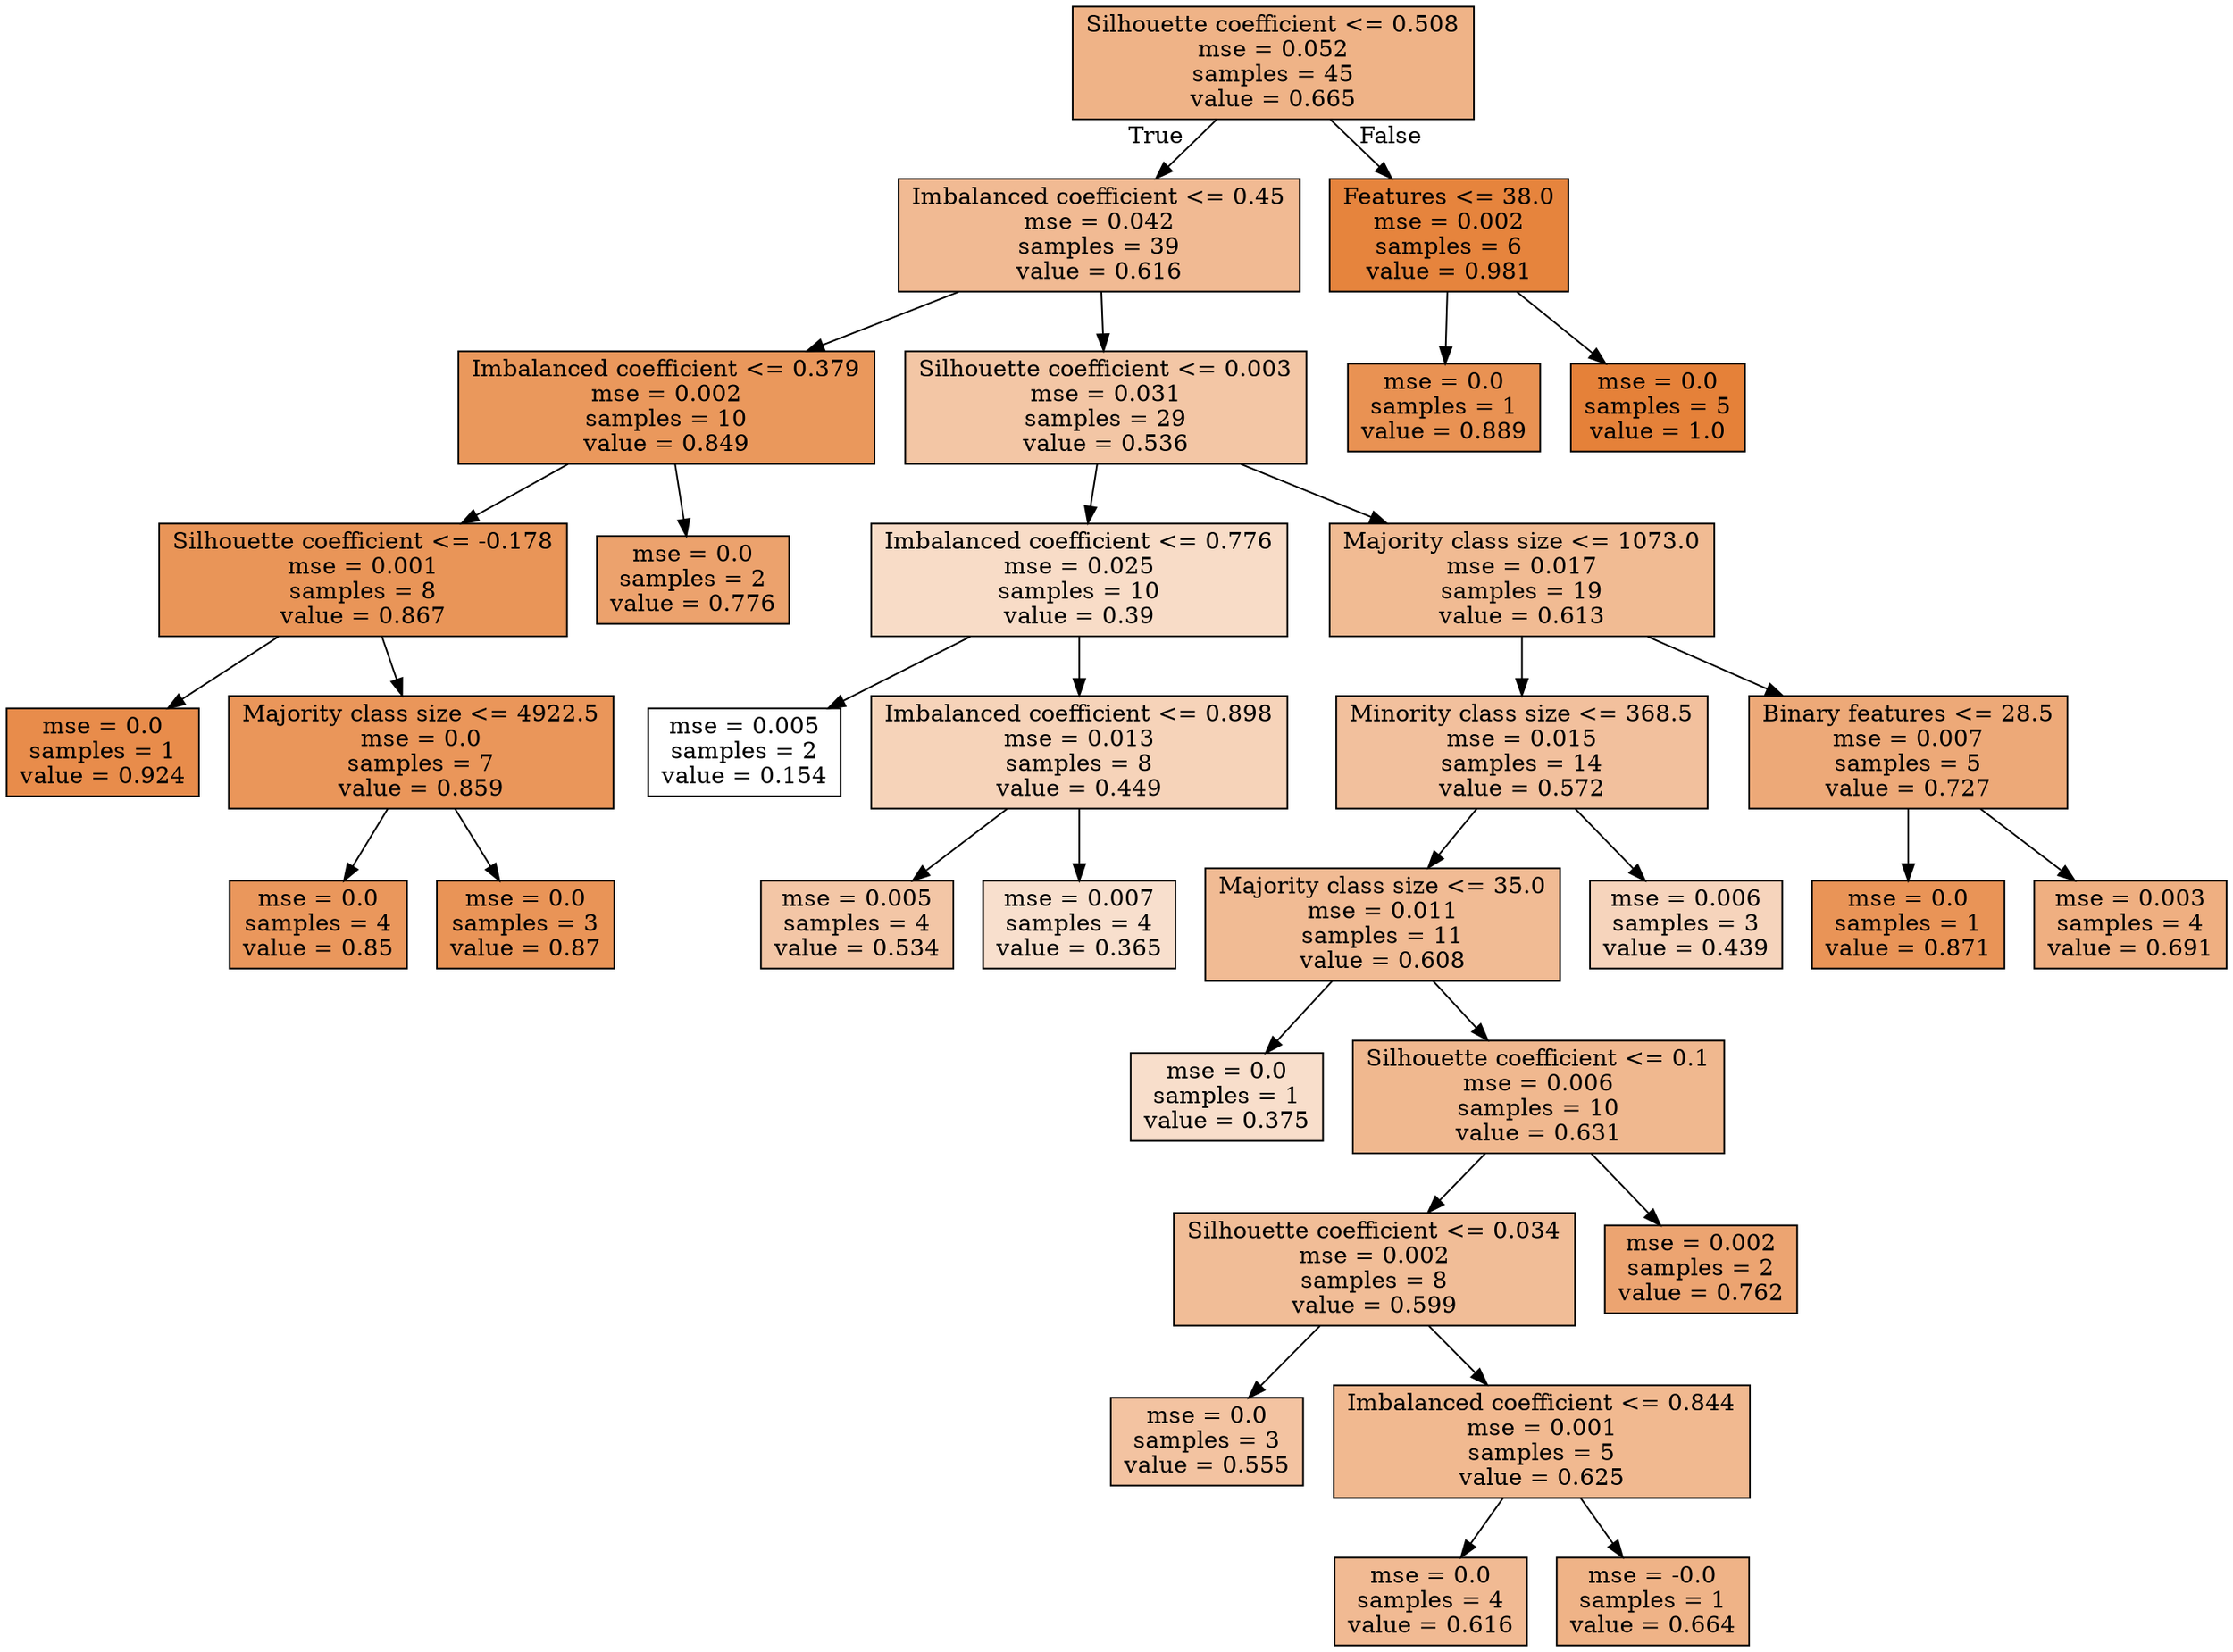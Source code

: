 digraph Tree {
node [shape=box, style="filled", color="black"] ;
0 [label="Silhouette coefficient <= 0.508\nmse = 0.052\nsamples = 45\nvalue = 0.665", fillcolor="#e581399a"] ;
1 [label="Imbalanced coefficient <= 0.45\nmse = 0.042\nsamples = 39\nvalue = 0.616", fillcolor="#e581398b"] ;
0 -> 1 [labeldistance=2.5, labelangle=45, headlabel="True"] ;
2 [label="Imbalanced coefficient <= 0.379\nmse = 0.002\nsamples = 10\nvalue = 0.849", fillcolor="#e58139d1"] ;
1 -> 2 ;
3 [label="Silhouette coefficient <= -0.178\nmse = 0.001\nsamples = 8\nvalue = 0.867", fillcolor="#e58139d7"] ;
2 -> 3 ;
4 [label="mse = 0.0\nsamples = 1\nvalue = 0.924", fillcolor="#e58139e8"] ;
3 -> 4 ;
5 [label="Majority class size <= 4922.5\nmse = 0.0\nsamples = 7\nvalue = 0.859", fillcolor="#e58139d4"] ;
3 -> 5 ;
6 [label="mse = 0.0\nsamples = 4\nvalue = 0.85", fillcolor="#e58139d2"] ;
5 -> 6 ;
7 [label="mse = 0.0\nsamples = 3\nvalue = 0.87", fillcolor="#e58139d8"] ;
5 -> 7 ;
8 [label="mse = 0.0\nsamples = 2\nvalue = 0.776", fillcolor="#e58139bb"] ;
2 -> 8 ;
9 [label="Silhouette coefficient <= 0.003\nmse = 0.031\nsamples = 29\nvalue = 0.536", fillcolor="#e5813973"] ;
1 -> 9 ;
10 [label="Imbalanced coefficient <= 0.776\nmse = 0.025\nsamples = 10\nvalue = 0.39", fillcolor="#e5813947"] ;
9 -> 10 ;
11 [label="mse = 0.005\nsamples = 2\nvalue = 0.154", fillcolor="#e5813900"] ;
10 -> 11 ;
12 [label="Imbalanced coefficient <= 0.898\nmse = 0.013\nsamples = 8\nvalue = 0.449", fillcolor="#e5813959"] ;
10 -> 12 ;
13 [label="mse = 0.005\nsamples = 4\nvalue = 0.534", fillcolor="#e5813972"] ;
12 -> 13 ;
14 [label="mse = 0.007\nsamples = 4\nvalue = 0.365", fillcolor="#e5813940"] ;
12 -> 14 ;
15 [label="Majority class size <= 1073.0\nmse = 0.017\nsamples = 19\nvalue = 0.613", fillcolor="#e581398a"] ;
9 -> 15 ;
16 [label="Minority class size <= 368.5\nmse = 0.015\nsamples = 14\nvalue = 0.572", fillcolor="#e581397e"] ;
15 -> 16 ;
17 [label="Majority class size <= 35.0\nmse = 0.011\nsamples = 11\nvalue = 0.608", fillcolor="#e5813989"] ;
16 -> 17 ;
18 [label="mse = 0.0\nsamples = 1\nvalue = 0.375", fillcolor="#e5813943"] ;
17 -> 18 ;
19 [label="Silhouette coefficient <= 0.1\nmse = 0.006\nsamples = 10\nvalue = 0.631", fillcolor="#e5813990"] ;
17 -> 19 ;
20 [label="Silhouette coefficient <= 0.034\nmse = 0.002\nsamples = 8\nvalue = 0.599", fillcolor="#e5813986"] ;
19 -> 20 ;
21 [label="mse = 0.0\nsamples = 3\nvalue = 0.555", fillcolor="#e5813979"] ;
20 -> 21 ;
22 [label="Imbalanced coefficient <= 0.844\nmse = 0.001\nsamples = 5\nvalue = 0.625", fillcolor="#e581398e"] ;
20 -> 22 ;
23 [label="mse = 0.0\nsamples = 4\nvalue = 0.616", fillcolor="#e581398b"] ;
22 -> 23 ;
24 [label="mse = -0.0\nsamples = 1\nvalue = 0.664", fillcolor="#e581399a"] ;
22 -> 24 ;
25 [label="mse = 0.002\nsamples = 2\nvalue = 0.762", fillcolor="#e58139b7"] ;
19 -> 25 ;
26 [label="mse = 0.006\nsamples = 3\nvalue = 0.439", fillcolor="#e5813956"] ;
16 -> 26 ;
27 [label="Binary features <= 28.5\nmse = 0.007\nsamples = 5\nvalue = 0.727", fillcolor="#e58139ad"] ;
15 -> 27 ;
28 [label="mse = 0.0\nsamples = 1\nvalue = 0.871", fillcolor="#e58139d8"] ;
27 -> 28 ;
29 [label="mse = 0.003\nsamples = 4\nvalue = 0.691", fillcolor="#e58139a2"] ;
27 -> 29 ;
30 [label="Features <= 38.0\nmse = 0.002\nsamples = 6\nvalue = 0.981", fillcolor="#e58139f9"] ;
0 -> 30 [labeldistance=2.5, labelangle=-45, headlabel="False"] ;
31 [label="mse = 0.0\nsamples = 1\nvalue = 0.889", fillcolor="#e58139dd"] ;
30 -> 31 ;
32 [label="mse = 0.0\nsamples = 5\nvalue = 1.0", fillcolor="#e58139ff"] ;
30 -> 32 ;
}